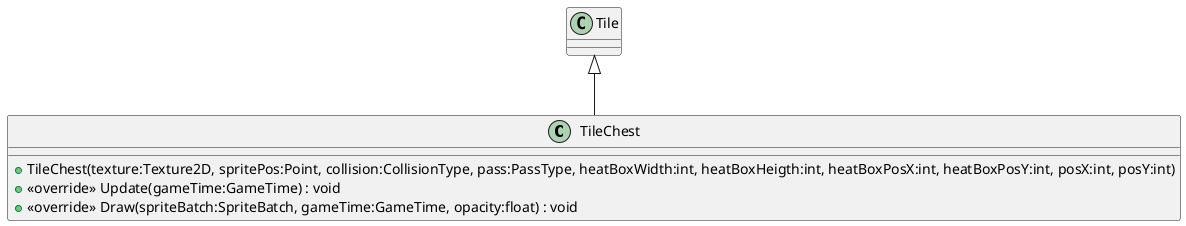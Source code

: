 @startuml
class TileChest {
    + TileChest(texture:Texture2D, spritePos:Point, collision:CollisionType, pass:PassType, heatBoxWidth:int, heatBoxHeigth:int, heatBoxPosX:int, heatBoxPosY:int, posX:int, posY:int)
    + <<override>> Update(gameTime:GameTime) : void
    + <<override>> Draw(spriteBatch:SpriteBatch, gameTime:GameTime, opacity:float) : void
}
Tile <|-- TileChest
@enduml
